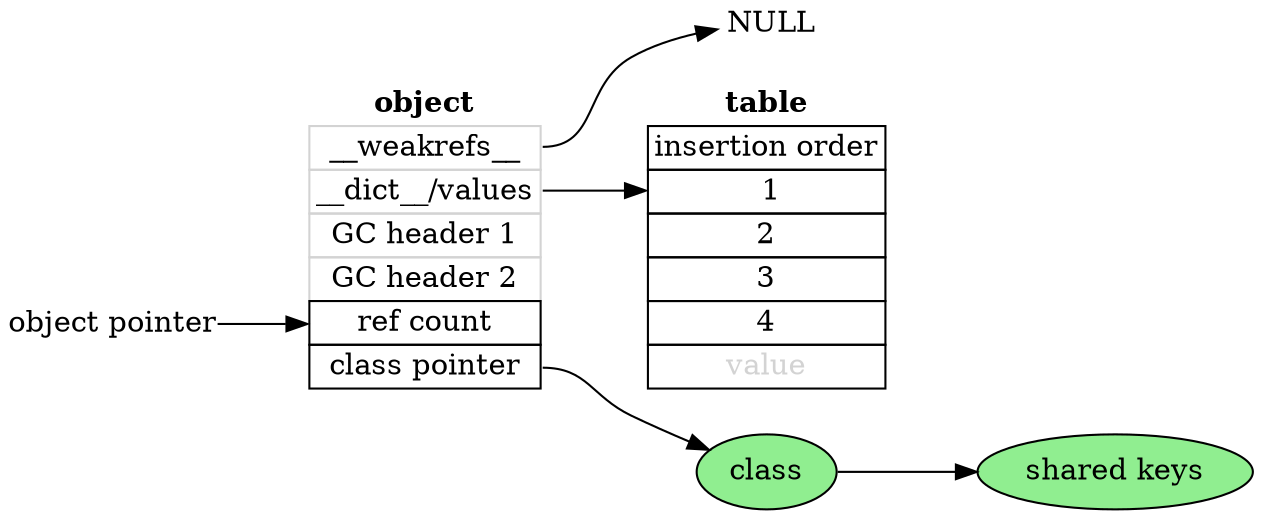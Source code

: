 digraph object_layout_312 {
    
    graph [ dpi = 300 ]; 

    rankdir = "LR"

    NULL [ label = " NULL"; shape="plain"]
    class [label="class"; fillcolor="lightgreen"; style="filled"]
    keys [label="shared keys"; fillcolor="lightgreen"; style="filled"]

    object [
        shape = none
        label = <<table border="0" cellspacing="0">
                    <tr><td><b>object</b></td></tr>
                    <tr><td port="weak" color = "lightgrey" border="1">__weakrefs__</td></tr>
                    <tr><td border="1" port="values" color = "lightgrey" >__dict__/values</td></tr>
                    <tr><td border="1" color = "lightgrey" >GC header 1</td></tr>
                    <tr><td border="1" color = "lightgrey" >GC header 2</td></tr>
                    <tr><td port="p0" border="1">ref count</td></tr>
                    <tr><td port="cls" border="1">class pointer</td></tr>
                </table>>
    ]

    values [
        shape = none
        label = <<table border="0" cellspacing="0">
                    <tr><td><b>table</b></td></tr>
                    <tr><td border="1">insertion order</td></tr>
                    <tr><td port="p0" border="1">     1    </td></tr>
                    <tr><td border="1"> 2 </td></tr>
                    <tr><td border="1"> 3 </td></tr>
                    <tr><td border="1"> 4 </td></tr>
                    <tr><td border="1"><font color = "lightgray">value</font></td></tr>
                </table>>
    ]

    op [label="object pointer"; shape="plain"]
    op -> object:p0

    object:weak ->  NULL
    object:cls -> class
    object:values -> values:p0
    class -> keys
}
